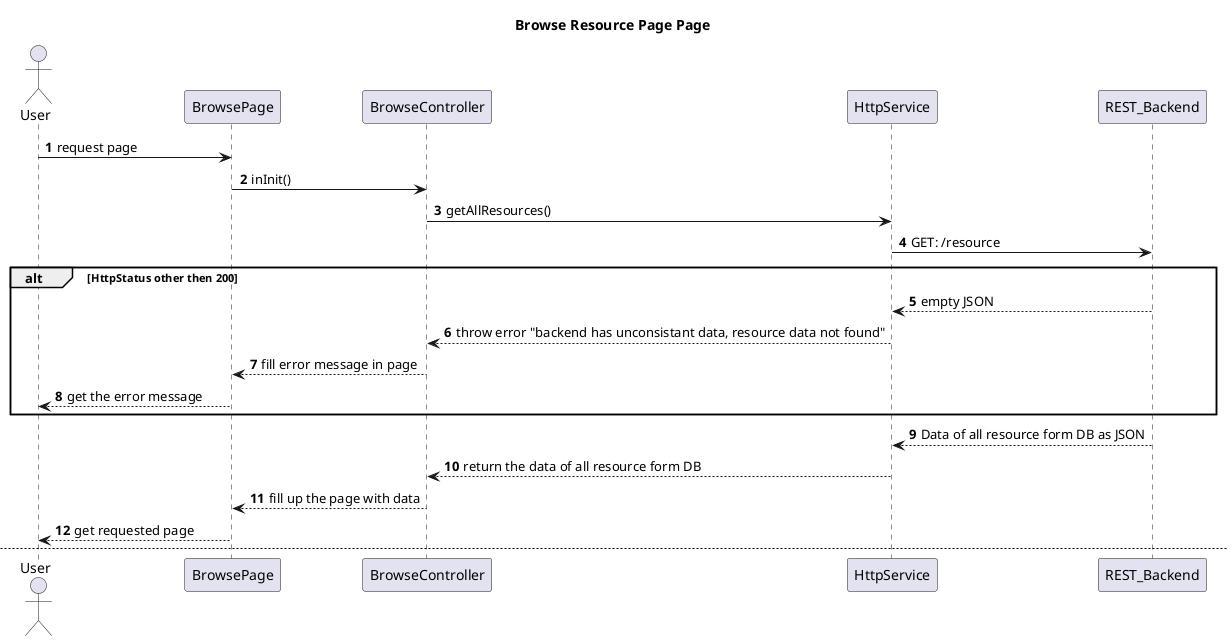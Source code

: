 @startuml


title
 <b>Browse Resource Page Page</b>
end title

actor User
autonumber

User -> BrowsePage: request page
BrowsePage -> BrowseController: inInit()
BrowseController -> HttpService : getAllResources()
HttpService -> REST_Backend: GET: /resource
alt HttpStatus other then 200
    REST_Backend  --> HttpService : empty JSON
    HttpService --> BrowseController : throw error "backend has unconsistant data, resource data not found"
    BrowseController --> BrowsePage : fill error message in page 
    BrowsePage --> User : get the error message
end
REST_Backend --> HttpService : Data of all resource form DB as JSON
HttpService --> BrowseController : return the data of all resource form DB
BrowseController --> BrowsePage : fill up the page with data
BrowsePage --> User : get requested page

newpage View one resource
User -> BrowsePage : view one resource
BrowsePage --> User : get data of that resource

@enduml